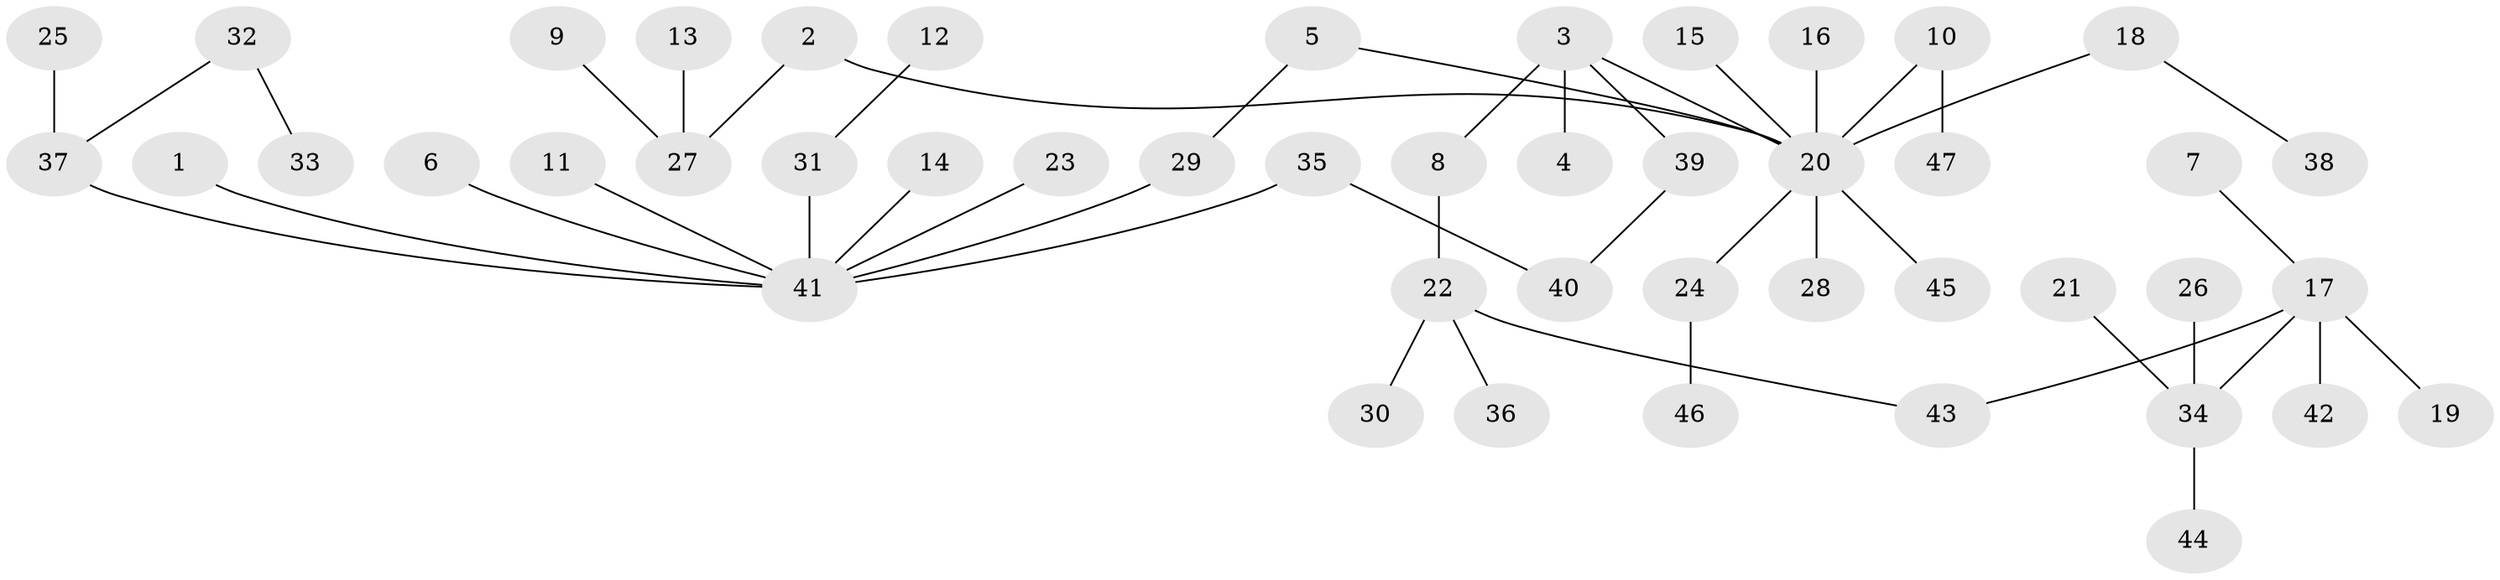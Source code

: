 // original degree distribution, {3: 0.14893617021276595, 10: 0.010638297872340425, 4: 0.05319148936170213, 12: 0.010638297872340425, 5: 0.02127659574468085, 1: 0.6382978723404256, 6: 0.031914893617021274, 2: 0.0851063829787234}
// Generated by graph-tools (version 1.1) at 2025/01/03/09/25 03:01:47]
// undirected, 47 vertices, 47 edges
graph export_dot {
graph [start="1"]
  node [color=gray90,style=filled];
  1;
  2;
  3;
  4;
  5;
  6;
  7;
  8;
  9;
  10;
  11;
  12;
  13;
  14;
  15;
  16;
  17;
  18;
  19;
  20;
  21;
  22;
  23;
  24;
  25;
  26;
  27;
  28;
  29;
  30;
  31;
  32;
  33;
  34;
  35;
  36;
  37;
  38;
  39;
  40;
  41;
  42;
  43;
  44;
  45;
  46;
  47;
  1 -- 41 [weight=1.0];
  2 -- 20 [weight=1.0];
  2 -- 27 [weight=1.0];
  3 -- 4 [weight=1.0];
  3 -- 8 [weight=1.0];
  3 -- 20 [weight=1.0];
  3 -- 39 [weight=1.0];
  5 -- 20 [weight=1.0];
  5 -- 29 [weight=1.0];
  6 -- 41 [weight=1.0];
  7 -- 17 [weight=1.0];
  8 -- 22 [weight=1.0];
  9 -- 27 [weight=1.0];
  10 -- 20 [weight=1.0];
  10 -- 47 [weight=1.0];
  11 -- 41 [weight=1.0];
  12 -- 31 [weight=1.0];
  13 -- 27 [weight=1.0];
  14 -- 41 [weight=1.0];
  15 -- 20 [weight=1.0];
  16 -- 20 [weight=1.0];
  17 -- 19 [weight=1.0];
  17 -- 34 [weight=1.0];
  17 -- 42 [weight=1.0];
  17 -- 43 [weight=1.0];
  18 -- 20 [weight=1.0];
  18 -- 38 [weight=1.0];
  20 -- 24 [weight=1.0];
  20 -- 28 [weight=1.0];
  20 -- 45 [weight=1.0];
  21 -- 34 [weight=1.0];
  22 -- 30 [weight=1.0];
  22 -- 36 [weight=1.0];
  22 -- 43 [weight=1.0];
  23 -- 41 [weight=1.0];
  24 -- 46 [weight=1.0];
  25 -- 37 [weight=1.0];
  26 -- 34 [weight=1.0];
  29 -- 41 [weight=1.0];
  31 -- 41 [weight=1.0];
  32 -- 33 [weight=1.0];
  32 -- 37 [weight=1.0];
  34 -- 44 [weight=1.0];
  35 -- 40 [weight=1.0];
  35 -- 41 [weight=1.0];
  37 -- 41 [weight=1.0];
  39 -- 40 [weight=1.0];
}
